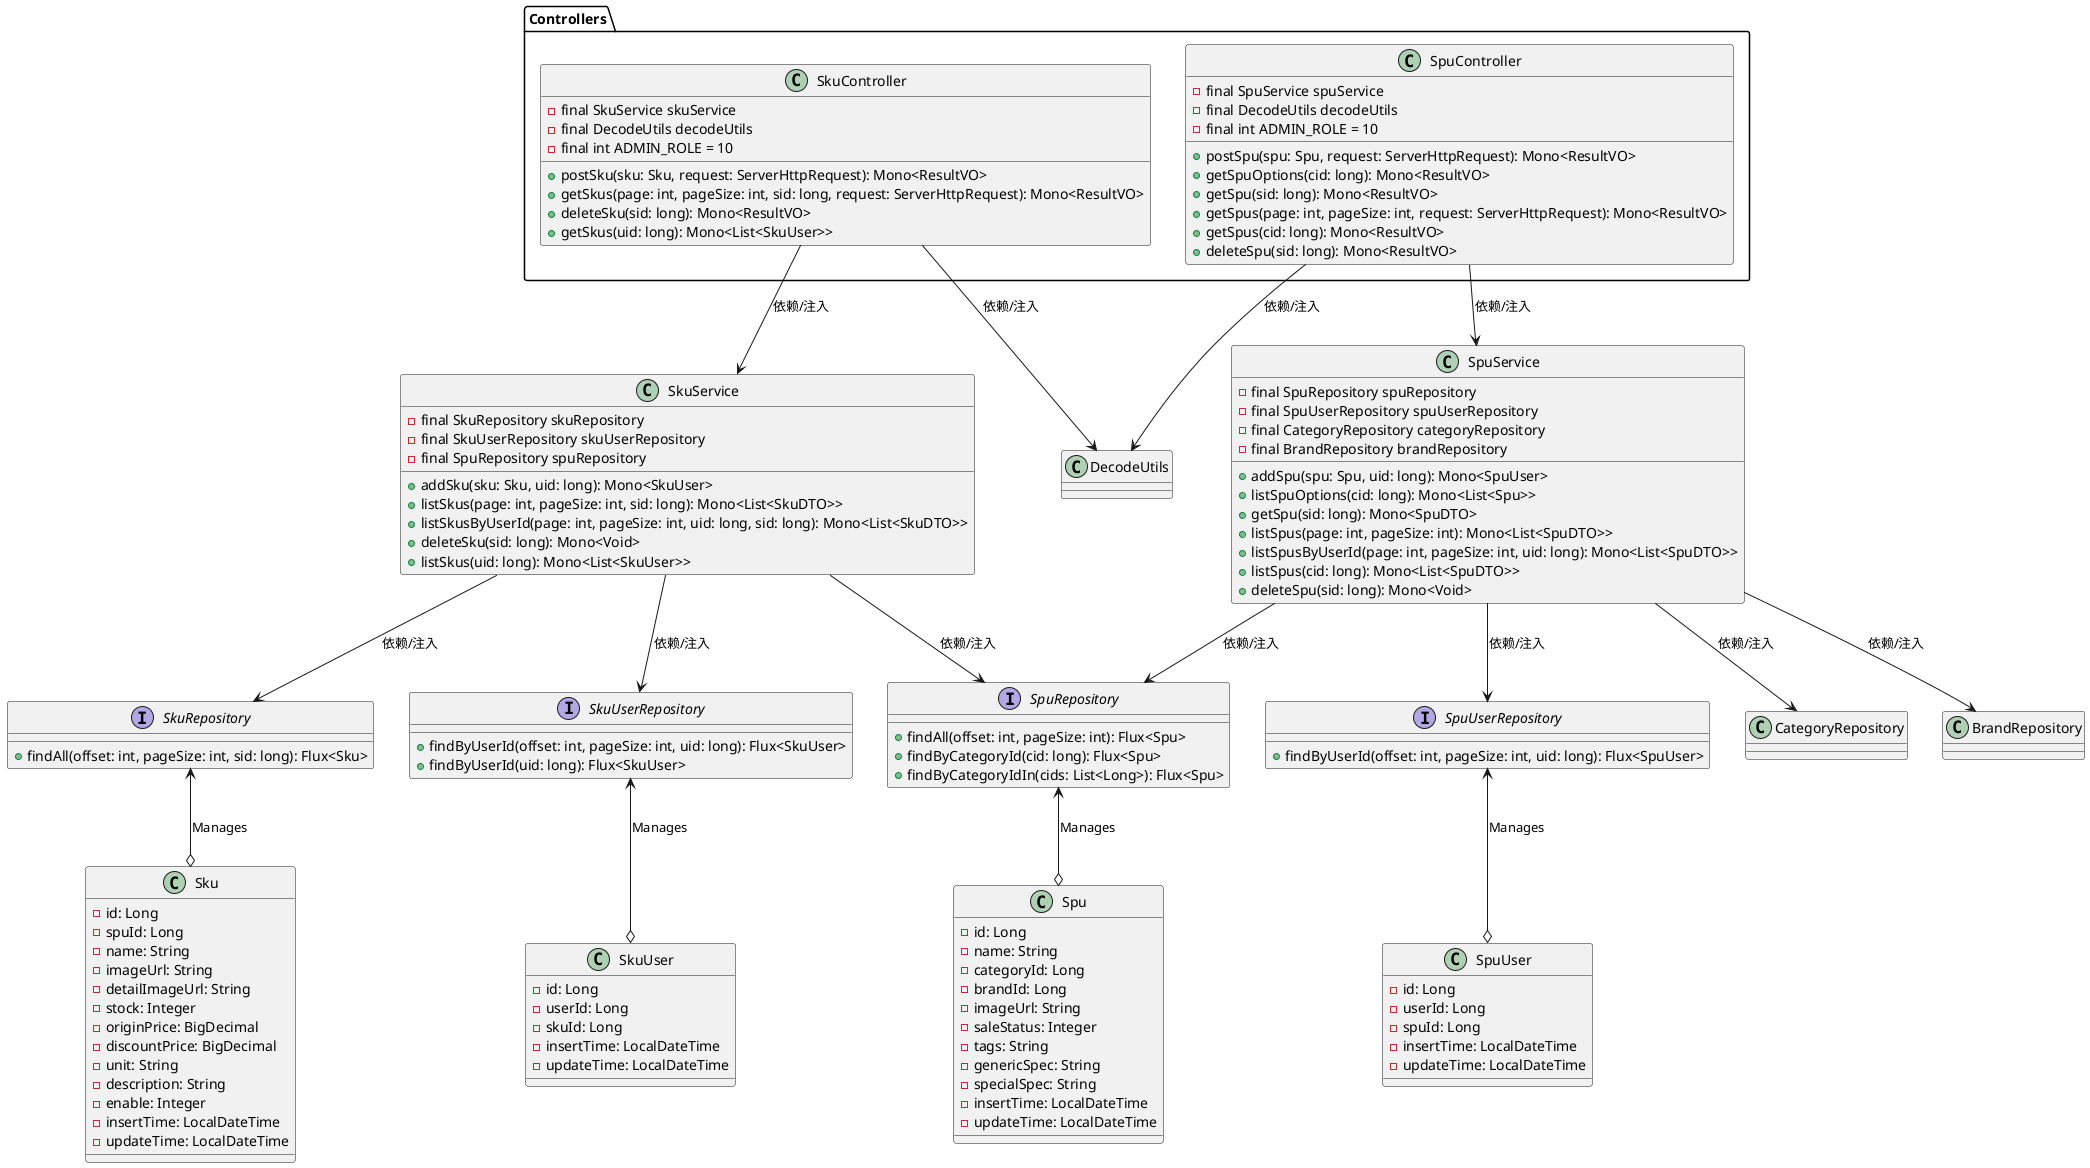 @startuml

package "Controllers" {
    class SkuController {
        - final SkuService skuService
        - final DecodeUtils decodeUtils
        - final int ADMIN_ROLE = 10
        + postSku(sku: Sku, request: ServerHttpRequest): Mono<ResultVO>
        + getSkus(page: int, pageSize: int, sid: long, request: ServerHttpRequest): Mono<ResultVO>
        + deleteSku(sid: long): Mono<ResultVO>
        + getSkus(uid: long): Mono<List<SkuUser>>
    }

    class SpuController {
        - final SpuService spuService
        - final DecodeUtils decodeUtils
        - final int ADMIN_ROLE = 10
        + postSpu(spu: Spu, request: ServerHttpRequest): Mono<ResultVO>
        + getSpuOptions(cid: long): Mono<ResultVO>
        + getSpu(sid: long): Mono<ResultVO>
        + getSpus(page: int, pageSize: int, request: ServerHttpRequest): Mono<ResultVO>
        + getSpus(cid: long): Mono<ResultVO>
        + deleteSpu(sid: long): Mono<ResultVO>
    }
}

class Sku {
    - id: Long
    - spuId: Long
    - name: String
    - imageUrl: String
    - detailImageUrl: String
    - stock: Integer
    - originPrice: BigDecimal
    - discountPrice: BigDecimal
    - unit: String
    - description: String
    - enable: Integer
    - insertTime: LocalDateTime
    - updateTime: LocalDateTime
}

class SkuUser {
    - id: Long
    - userId: Long
    - skuId: Long
    - insertTime: LocalDateTime
    - updateTime: LocalDateTime
}

class Spu {
    - id: Long
    - name: String
    - categoryId: Long
    - brandId: Long
    - imageUrl: String
    - saleStatus: Integer
    - tags: String
    - genericSpec: String
    - specialSpec: String
    - insertTime: LocalDateTime
    - updateTime: LocalDateTime
}

class SpuUser {
    - id: Long
    - userId: Long
    - spuId: Long
    - insertTime: LocalDateTime
    - updateTime: LocalDateTime
}

interface SkuRepository {
    + findAll(offset: int, pageSize: int, sid: long): Flux<Sku>
}

interface SkuUserRepository {
    + findByUserId(offset: int, pageSize: int, uid: long): Flux<SkuUser>
    + findByUserId(uid: long): Flux<SkuUser>
}

interface SpuRepository {
    + findAll(offset: int, pageSize: int): Flux<Spu>
    + findByCategoryId(cid: long): Flux<Spu>
    + findByCategoryIdIn(cids: List<Long>): Flux<Spu>
}

interface SpuUserRepository {
    + findByUserId(offset: int, pageSize: int, uid: long): Flux<SpuUser>
}

class SkuService {
    - final SkuRepository skuRepository
    - final SkuUserRepository skuUserRepository
    - final SpuRepository spuRepository
    + addSku(sku: Sku, uid: long): Mono<SkuUser>
    + listSkus(page: int, pageSize: int, sid: long): Mono<List<SkuDTO>>
    + listSkusByUserId(page: int, pageSize: int, uid: long, sid: long): Mono<List<SkuDTO>>
    + deleteSku(sid: long): Mono<Void>
    + listSkus(uid: long): Mono<List<SkuUser>>
}

class SpuService {
    - final SpuRepository spuRepository
    - final SpuUserRepository spuUserRepository
    - final CategoryRepository categoryRepository
    - final BrandRepository brandRepository
    + addSpu(spu: Spu, uid: long): Mono<SpuUser>
    + listSpuOptions(cid: long): Mono<List<Spu>>
    + getSpu(sid: long): Mono<SpuDTO>
    + listSpus(page: int, pageSize: int): Mono<List<SpuDTO>>
    + listSpusByUserId(page: int, pageSize: int, uid: long): Mono<List<SpuDTO>>
    + listSpus(cid: long): Mono<List<SpuDTO>>
    + deleteSpu(sid: long): Mono<Void>
}


SkuController --> SkuService: "依赖/注入"
SkuController --> DecodeUtils: "依赖/注入"
SpuController --> SpuService: "依赖/注入"
SpuController --> DecodeUtils: "依赖/注入"
SkuService --> SkuRepository: "依赖/注入"
SkuService --> SkuUserRepository: "依赖/注入"
SkuService --> SpuRepository: "依赖/注入"
SpuService --> SpuRepository: "依赖/注入"
SpuService --> SpuUserRepository: "依赖/注入"
SpuService --> CategoryRepository: "依赖/注入"
SpuService --> BrandRepository: "依赖/注入"
SpuRepository <--o Spu : Manages
SkuRepository <--o Sku : Manages
SpuUserRepository <--o SpuUser : Manages
SkuUserRepository <--o SkuUser : Manages
@enduml
